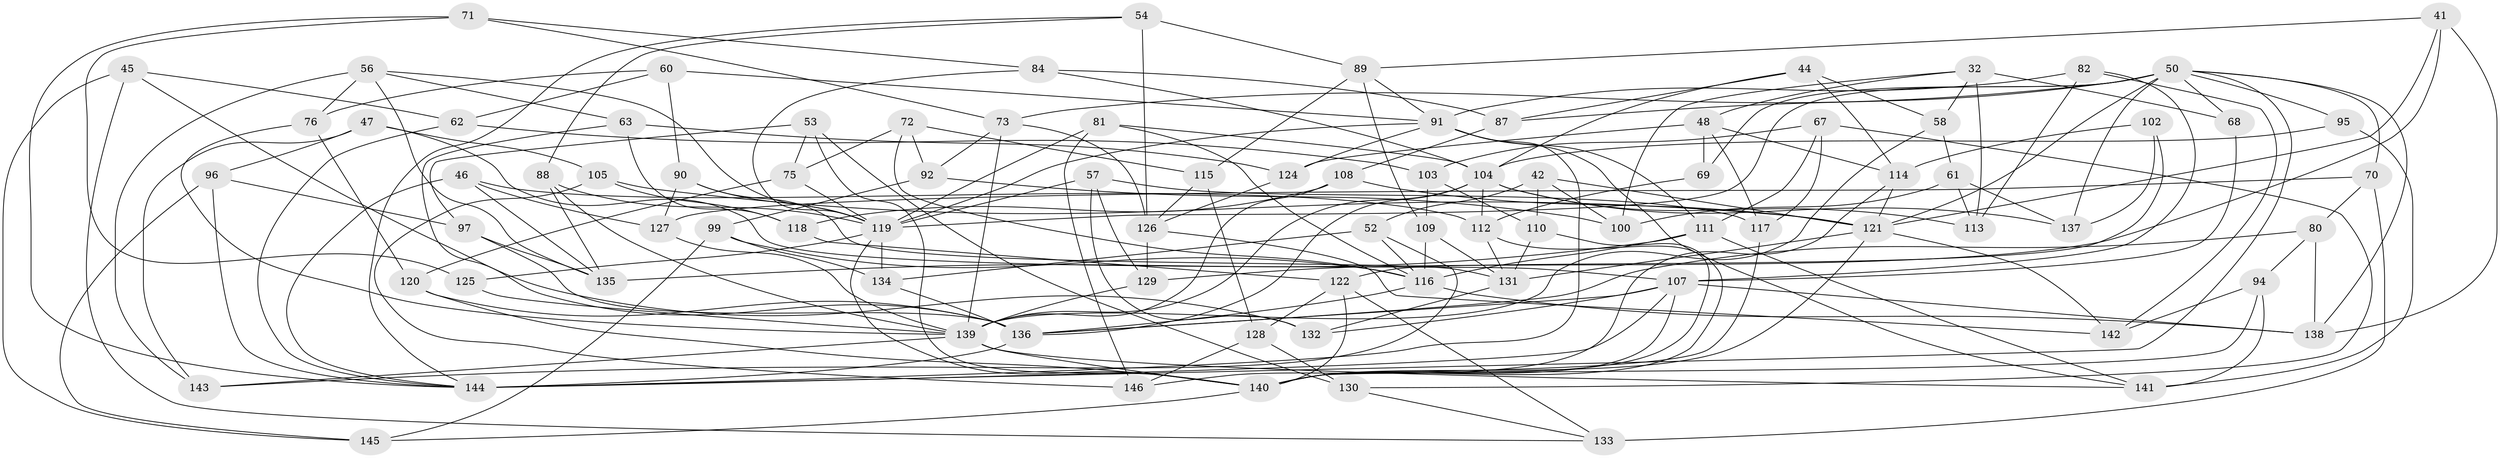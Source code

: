 // original degree distribution, {4: 1.0}
// Generated by graph-tools (version 1.1) at 2025/01/03/04/25 22:01:50]
// undirected, 87 vertices, 211 edges
graph export_dot {
graph [start="1"]
  node [color=gray90,style=filled];
  32 [super="+21"];
  41;
  42;
  44;
  45;
  46;
  47;
  48 [super="+22"];
  50 [super="+6+11+26"];
  52;
  53;
  54;
  56 [super="+43"];
  57;
  58;
  60;
  61;
  62;
  63;
  67;
  68;
  69;
  70;
  71;
  72;
  73 [super="+8"];
  75;
  76;
  80;
  81;
  82;
  84;
  87;
  88;
  89 [super="+2"];
  90;
  91 [super="+37+78"];
  92;
  94;
  95;
  96;
  97;
  99;
  100;
  102;
  103;
  104 [super="+9+18+30+66"];
  105;
  107 [super="+24"];
  108;
  109;
  110;
  111 [super="+19"];
  112 [super="+36+79"];
  113;
  114 [super="+59"];
  115 [super="+74"];
  116 [super="+35"];
  117;
  118;
  119 [super="+40+49"];
  120;
  121 [super="+31+77+86"];
  122 [super="+16"];
  124;
  125;
  126 [super="+123+93"];
  127;
  128;
  129;
  130;
  131 [super="+34+85"];
  132;
  133;
  134;
  135 [super="+55"];
  136 [super="+1+12+28"];
  137;
  138 [super="+29"];
  139 [super="+65"];
  140 [super="+106"];
  141 [super="+14"];
  142;
  143 [super="+101"];
  144 [super="+39+51+83"];
  145;
  146;
  32 -- 113;
  32 -- 68 [weight=2];
  32 -- 58;
  32 -- 100;
  32 -- 48;
  41 -- 129;
  41 -- 89;
  41 -- 138;
  41 -- 121;
  42 -- 52;
  42 -- 100;
  42 -- 110;
  42 -- 121;
  44 -- 114;
  44 -- 87;
  44 -- 58;
  44 -- 104;
  45 -- 62;
  45 -- 133;
  45 -- 145;
  45 -- 132;
  46 -- 127;
  46 -- 144;
  46 -- 135;
  46 -- 112;
  47 -- 105;
  47 -- 143;
  47 -- 96;
  47 -- 107;
  48 -- 114 [weight=2];
  48 -- 117;
  48 -- 69;
  48 -- 124;
  50 -- 73;
  50 -- 69;
  50 -- 137;
  50 -- 138 [weight=2];
  50 -- 68;
  50 -- 70;
  50 -- 87;
  50 -- 95;
  50 -- 119;
  50 -- 121;
  50 -- 144;
  52 -- 134;
  52 -- 143;
  52 -- 116;
  53 -- 97;
  53 -- 130;
  53 -- 75;
  53 -- 140;
  54 -- 89;
  54 -- 88;
  54 -- 126;
  54 -- 144;
  56 -- 76;
  56 -- 63;
  56 -- 143 [weight=2];
  56 -- 135;
  56 -- 119;
  57 -- 117;
  57 -- 119;
  57 -- 132;
  57 -- 129;
  58 -- 61;
  58 -- 139;
  60 -- 90;
  60 -- 76;
  60 -- 62;
  60 -- 91;
  61 -- 137;
  61 -- 113;
  61 -- 100;
  62 -- 103;
  62 -- 144;
  63 -- 118;
  63 -- 124;
  63 -- 136;
  67 -- 117;
  67 -- 103;
  67 -- 111;
  67 -- 130;
  68 -- 107;
  69 -- 112 [weight=2];
  70 -- 80;
  70 -- 127;
  70 -- 133;
  71 -- 84;
  71 -- 125;
  71 -- 73;
  71 -- 144;
  72 -- 115;
  72 -- 92;
  72 -- 75;
  72 -- 116;
  73 -- 92;
  73 -- 126 [weight=2];
  73 -- 139;
  75 -- 120;
  75 -- 119;
  76 -- 120;
  76 -- 139;
  80 -- 138;
  80 -- 94;
  80 -- 136;
  81 -- 146;
  81 -- 116;
  81 -- 119;
  81 -- 104;
  82 -- 113;
  82 -- 142;
  82 -- 107;
  82 -- 91;
  84 -- 87;
  84 -- 119;
  84 -- 104;
  87 -- 108;
  88 -- 135;
  88 -- 119;
  88 -- 139;
  89 -- 109;
  89 -- 115 [weight=2];
  89 -- 91;
  90 -- 127;
  90 -- 119;
  90 -- 131;
  91 -- 124;
  91 -- 141;
  91 -- 119 [weight=2];
  91 -- 111;
  91 -- 144 [weight=2];
  92 -- 100;
  92 -- 99;
  94 -- 142;
  94 -- 141;
  94 -- 140;
  95 -- 141 [weight=2];
  95 -- 104;
  96 -- 97;
  96 -- 145;
  96 -- 144;
  97 -- 135;
  97 -- 136;
  99 -- 116;
  99 -- 134;
  99 -- 145;
  102 -- 122 [weight=2];
  102 -- 137;
  102 -- 114;
  103 -- 110;
  103 -- 109;
  104 -- 137;
  104 -- 113;
  104 -- 136 [weight=2];
  104 -- 139 [weight=2];
  104 -- 112 [weight=2];
  105 -- 146;
  105 -- 118;
  105 -- 121;
  107 -- 132;
  107 -- 138;
  107 -- 136;
  107 -- 140;
  107 -- 144;
  108 -- 121;
  108 -- 118;
  108 -- 139;
  109 -- 116;
  109 -- 131;
  110 -- 131;
  110 -- 140;
  111 -- 141;
  111 -- 135 [weight=2];
  111 -- 116;
  112 -- 140;
  112 -- 131 [weight=2];
  114 -- 146;
  114 -- 121;
  115 -- 126 [weight=2];
  115 -- 128;
  116 -- 138;
  116 -- 136;
  117 -- 140;
  118 -- 122;
  119 -- 134;
  119 -- 140 [weight=2];
  119 -- 125;
  120 -- 136;
  120 -- 140;
  121 -- 140;
  121 -- 142;
  121 -- 131 [weight=2];
  122 -- 133;
  122 -- 128;
  122 -- 140;
  124 -- 126;
  125 -- 139 [weight=2];
  126 -- 129;
  126 -- 142;
  127 -- 139;
  128 -- 146;
  128 -- 130;
  129 -- 139;
  130 -- 133;
  131 -- 132;
  134 -- 136;
  136 -- 144;
  139 -- 143 [weight=2];
  139 -- 140 [weight=2];
  139 -- 141;
  140 -- 145;
}
